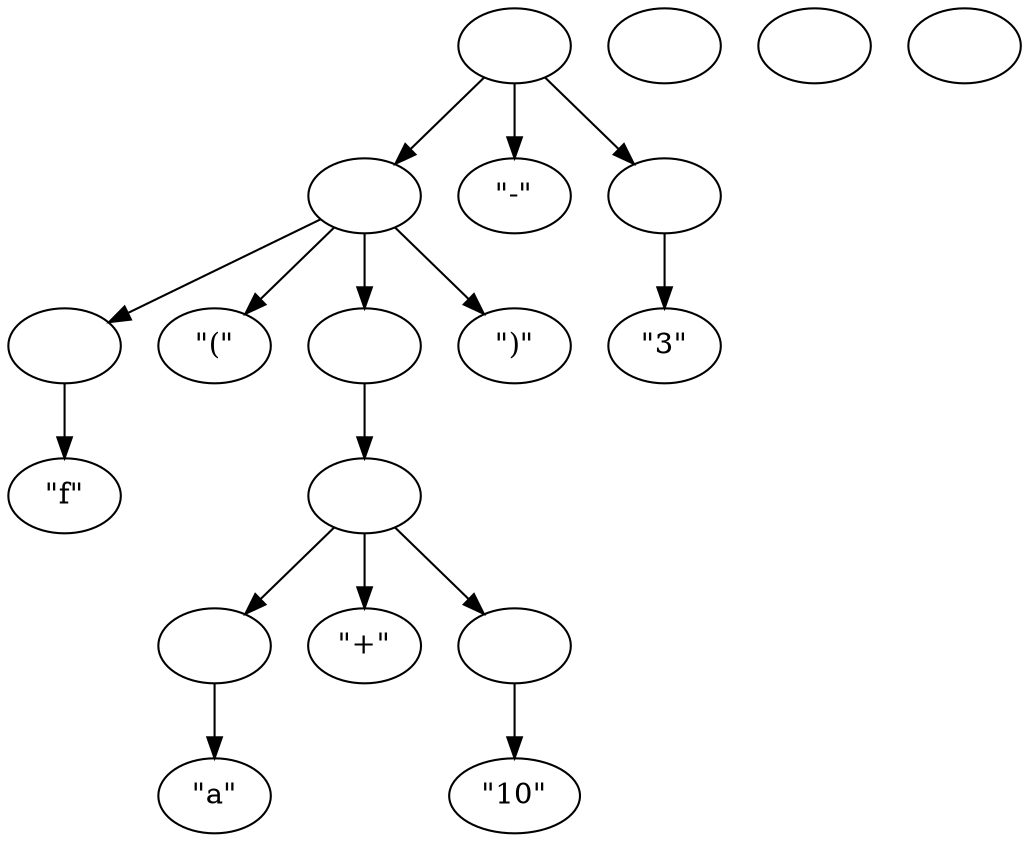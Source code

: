 digraph Term {
#  a_0 [ label = "Exp" ] ;
   a_0 [ label = "" ] ;
  a_0 -> b_0 ;
  a_0 -> c_0 ;
  a_0 -> d_0 ;
#  b_0 [ label = "Exp" ] ;
  b_0 [ label = "" ] ;
  b_0 -> e_0 ;
  b_0 -> f_0 ;
  b_0 -> g_0 ;
  b_0 -> h_0 ;
#  e_0 [ label = "Var" ] ;
 e_0 [ label = "" ] ;
   e_0 -> j_0 ;
  j_0 [ label = "\"f\"" ] ;
  f_0 [ label = "\"(\"" ] ;
#  g_0 [ label = "\"{Exp,}*\"" ] ;
  g_0 [ label = "" ] ;
  g_0 -> l_0 ;
#  l_0 [ label = "Exp" ] ;
   l_0 [ label = "" ] ;
  l_0 -> m_0 ;
  l_0 -> n_0 ;
  l_0 -> s_0 ;
#  m_0 [ label = "Exp" ] ;
    m_0 [ label = "" ] ;
  m_0 -> r_0 ;
#  p_0 [ label = "Var" ] ;
    p_0 [ label = "" ] ;
#  p_0 -> r_0 ;
  r_0 [ label = "\"a\"" ] ;
  n_0 [ label = "\"+\"" ] ;
#  o_0 [ label = "Exp" ] ;
  o_0 [ label = "" ] ;
#  o_0 -> s_0 ;
#  s_0 [ label = "IntConst" ] ;
  s_0 [ label = "" ] ;
  s_0 -> t_0 ;
  t_0 [ label = "\"10\"" ] ;
  h_0 [ label = "\")\"" ] ;
  c_0 [ label = "\"-\"" ] ;
#  d_0 [ label = "Exp" ] ;
  d_0 [ label = "" ] ;
  d_0 -> v_0 ;
#  u_0 [ label = "IntConst" ] ;
  u_0 [ label = "" ] ;
#  u_0 -> v_0 ;
  v_0 [ label = "\"3\"" ] ;
}
